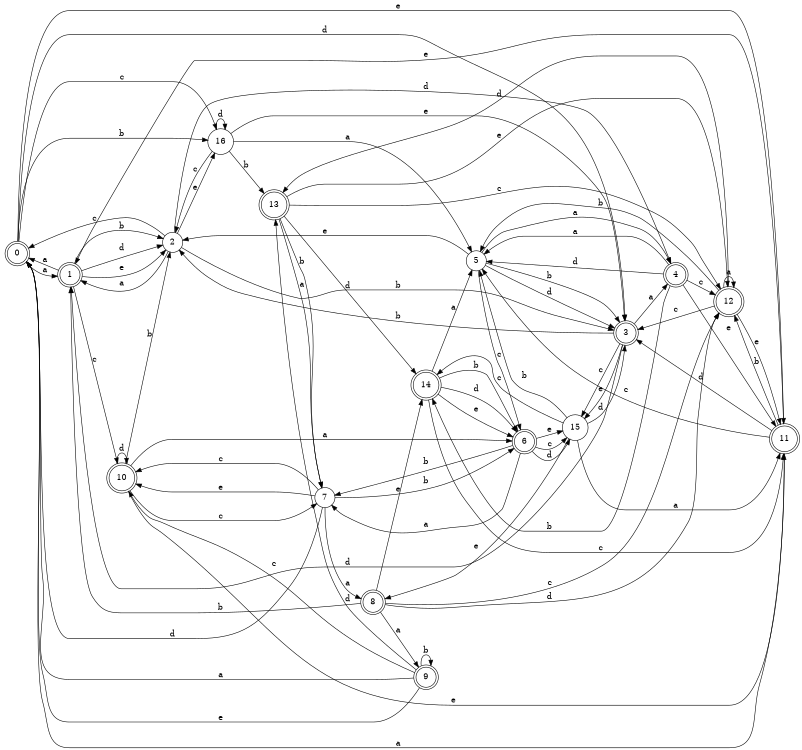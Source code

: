 digraph n14_10 {
__start0 [label="" shape="none"];

rankdir=LR;
size="8,5";

s0 [style="rounded,filled", color="black", fillcolor="white" shape="doublecircle", label="0"];
s1 [style="rounded,filled", color="black", fillcolor="white" shape="doublecircle", label="1"];
s2 [style="filled", color="black", fillcolor="white" shape="circle", label="2"];
s3 [style="rounded,filled", color="black", fillcolor="white" shape="doublecircle", label="3"];
s4 [style="rounded,filled", color="black", fillcolor="white" shape="doublecircle", label="4"];
s5 [style="filled", color="black", fillcolor="white" shape="circle", label="5"];
s6 [style="rounded,filled", color="black", fillcolor="white" shape="doublecircle", label="6"];
s7 [style="filled", color="black", fillcolor="white" shape="circle", label="7"];
s8 [style="rounded,filled", color="black", fillcolor="white" shape="doublecircle", label="8"];
s9 [style="rounded,filled", color="black", fillcolor="white" shape="doublecircle", label="9"];
s10 [style="rounded,filled", color="black", fillcolor="white" shape="doublecircle", label="10"];
s11 [style="rounded,filled", color="black", fillcolor="white" shape="doublecircle", label="11"];
s12 [style="rounded,filled", color="black", fillcolor="white" shape="doublecircle", label="12"];
s13 [style="rounded,filled", color="black", fillcolor="white" shape="doublecircle", label="13"];
s14 [style="rounded,filled", color="black", fillcolor="white" shape="doublecircle", label="14"];
s15 [style="filled", color="black", fillcolor="white" shape="circle", label="15"];
s16 [style="filled", color="black", fillcolor="white" shape="circle", label="16"];
s0 -> s1 [label="a"];
s0 -> s16 [label="b"];
s0 -> s16 [label="c"];
s0 -> s3 [label="d"];
s0 -> s11 [label="e"];
s1 -> s0 [label="a"];
s1 -> s2 [label="b"];
s1 -> s10 [label="c"];
s1 -> s2 [label="d"];
s1 -> s2 [label="e"];
s2 -> s1 [label="a"];
s2 -> s3 [label="b"];
s2 -> s0 [label="c"];
s2 -> s4 [label="d"];
s2 -> s16 [label="e"];
s3 -> s4 [label="a"];
s3 -> s2 [label="b"];
s3 -> s15 [label="c"];
s3 -> s1 [label="d"];
s3 -> s15 [label="e"];
s4 -> s5 [label="a"];
s4 -> s14 [label="b"];
s4 -> s12 [label="c"];
s4 -> s5 [label="d"];
s4 -> s11 [label="e"];
s5 -> s4 [label="a"];
s5 -> s3 [label="b"];
s5 -> s6 [label="c"];
s5 -> s3 [label="d"];
s5 -> s2 [label="e"];
s6 -> s7 [label="a"];
s6 -> s7 [label="b"];
s6 -> s15 [label="c"];
s6 -> s15 [label="d"];
s6 -> s15 [label="e"];
s7 -> s8 [label="a"];
s7 -> s6 [label="b"];
s7 -> s10 [label="c"];
s7 -> s0 [label="d"];
s7 -> s10 [label="e"];
s8 -> s9 [label="a"];
s8 -> s1 [label="b"];
s8 -> s12 [label="c"];
s8 -> s12 [label="d"];
s8 -> s14 [label="e"];
s9 -> s0 [label="a"];
s9 -> s9 [label="b"];
s9 -> s10 [label="c"];
s9 -> s13 [label="d"];
s9 -> s0 [label="e"];
s10 -> s6 [label="a"];
s10 -> s2 [label="b"];
s10 -> s7 [label="c"];
s10 -> s10 [label="d"];
s10 -> s11 [label="e"];
s11 -> s0 [label="a"];
s11 -> s12 [label="b"];
s11 -> s5 [label="c"];
s11 -> s3 [label="d"];
s11 -> s1 [label="e"];
s12 -> s12 [label="a"];
s12 -> s5 [label="b"];
s12 -> s3 [label="c"];
s12 -> s13 [label="d"];
s12 -> s11 [label="e"];
s13 -> s7 [label="a"];
s13 -> s7 [label="b"];
s13 -> s12 [label="c"];
s13 -> s14 [label="d"];
s13 -> s12 [label="e"];
s14 -> s5 [label="a"];
s14 -> s6 [label="b"];
s14 -> s11 [label="c"];
s14 -> s6 [label="d"];
s14 -> s6 [label="e"];
s15 -> s11 [label="a"];
s15 -> s5 [label="b"];
s15 -> s14 [label="c"];
s15 -> s3 [label="d"];
s15 -> s8 [label="e"];
s16 -> s5 [label="a"];
s16 -> s13 [label="b"];
s16 -> s2 [label="c"];
s16 -> s16 [label="d"];
s16 -> s3 [label="e"];

}